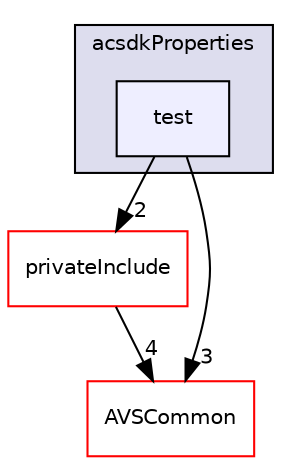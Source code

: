 digraph "/workplace/avs-device-sdk/core/Properties/acsdkProperties/test" {
  compound=true
  node [ fontsize="10", fontname="Helvetica"];
  edge [ labelfontsize="10", labelfontname="Helvetica"];
  subgraph clusterdir_57a6b91b7598f403441986415b557580 {
    graph [ bgcolor="#ddddee", pencolor="black", label="acsdkProperties" fontname="Helvetica", fontsize="10", URL="dir_57a6b91b7598f403441986415b557580.html"]
  dir_97e5b8827df7e18f2b9d81f4f8f917ac [shape=box, label="test", style="filled", fillcolor="#eeeeff", pencolor="black", URL="dir_97e5b8827df7e18f2b9d81f4f8f917ac.html"];
  }
  dir_d4524115c00ad02d80a7206e6e28b194 [shape=box label="privateInclude" fillcolor="white" style="filled" color="red" URL="dir_d4524115c00ad02d80a7206e6e28b194.html"];
  dir_13e65effb2bde530b17b3d5eefcd0266 [shape=box label="AVSCommon" fillcolor="white" style="filled" color="red" URL="dir_13e65effb2bde530b17b3d5eefcd0266.html"];
  dir_d4524115c00ad02d80a7206e6e28b194->dir_13e65effb2bde530b17b3d5eefcd0266 [headlabel="4", labeldistance=1.5 headhref="dir_000593_000017.html"];
  dir_97e5b8827df7e18f2b9d81f4f8f917ac->dir_d4524115c00ad02d80a7206e6e28b194 [headlabel="2", labeldistance=1.5 headhref="dir_000639_000593.html"];
  dir_97e5b8827df7e18f2b9d81f4f8f917ac->dir_13e65effb2bde530b17b3d5eefcd0266 [headlabel="3", labeldistance=1.5 headhref="dir_000639_000017.html"];
}
